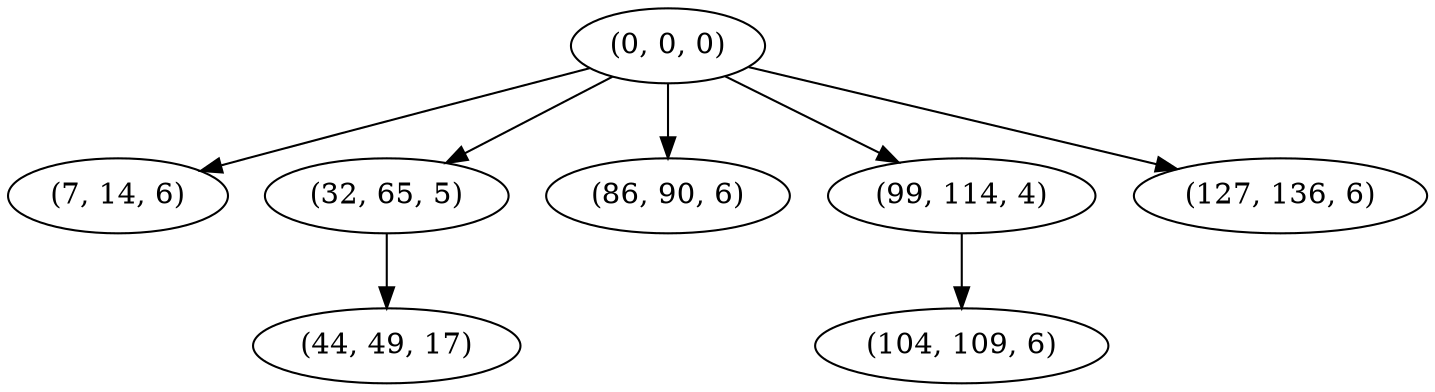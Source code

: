digraph tree {
    "(0, 0, 0)";
    "(7, 14, 6)";
    "(32, 65, 5)";
    "(44, 49, 17)";
    "(86, 90, 6)";
    "(99, 114, 4)";
    "(104, 109, 6)";
    "(127, 136, 6)";
    "(0, 0, 0)" -> "(7, 14, 6)";
    "(0, 0, 0)" -> "(32, 65, 5)";
    "(0, 0, 0)" -> "(86, 90, 6)";
    "(0, 0, 0)" -> "(99, 114, 4)";
    "(0, 0, 0)" -> "(127, 136, 6)";
    "(32, 65, 5)" -> "(44, 49, 17)";
    "(99, 114, 4)" -> "(104, 109, 6)";
}
